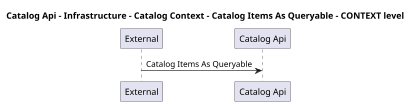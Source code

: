 @startuml
skinparam dpi 60

title Catalog Api - Infrastructure - Catalog Context - Catalog Items As Queryable - CONTEXT level

participant "External" as C4InterFlow.SoftwareSystems.ExternalSystem
participant "Catalog Api" as dotnet.eShop.Architecture.SoftwareSystems.CatalogApi

C4InterFlow.SoftwareSystems.ExternalSystem -> dotnet.eShop.Architecture.SoftwareSystems.CatalogApi : Catalog Items As Queryable


@enduml
